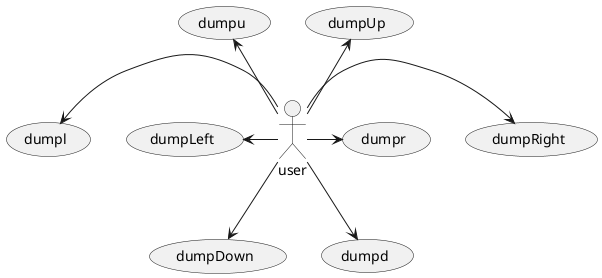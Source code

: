 @startuml
:user: -l-> (dumpLeft)
:user: -r-> (dumpRight)
:user: -d-> (dumpDown)
:user: -u-> (dumpUp)
:user: -u-> (dumpu)
:user: -d-> (dumpd)
:user: -l-> (dumpl)
:user: -r-> (dumpr)
@enduml